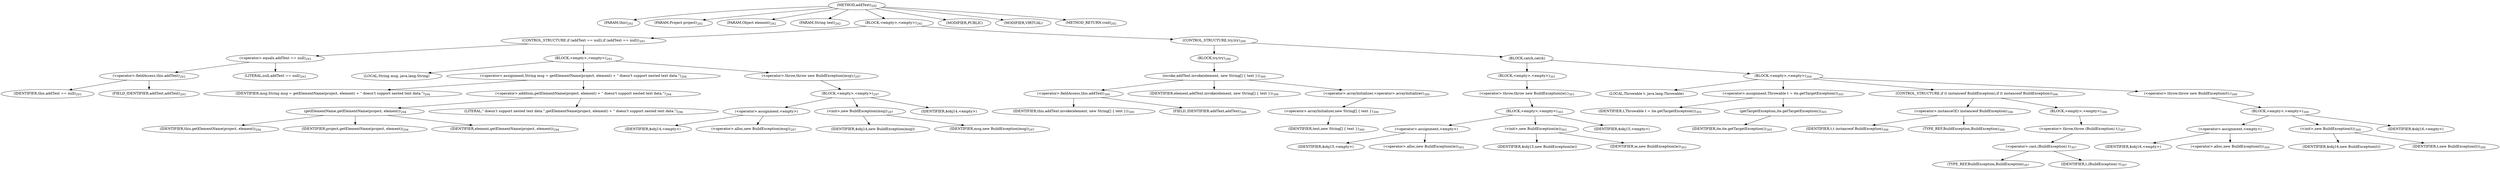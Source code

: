 digraph "addText" {  
"684" [label = <(METHOD,addText)<SUB>292</SUB>> ]
"17" [label = <(PARAM,this)<SUB>292</SUB>> ]
"685" [label = <(PARAM,Project project)<SUB>292</SUB>> ]
"686" [label = <(PARAM,Object element)<SUB>292</SUB>> ]
"687" [label = <(PARAM,String text)<SUB>292</SUB>> ]
"688" [label = <(BLOCK,&lt;empty&gt;,&lt;empty&gt;)<SUB>292</SUB>> ]
"689" [label = <(CONTROL_STRUCTURE,if (addText == null),if (addText == null))<SUB>293</SUB>> ]
"690" [label = <(&lt;operator&gt;.equals,addText == null)<SUB>293</SUB>> ]
"691" [label = <(&lt;operator&gt;.fieldAccess,this.addText)<SUB>293</SUB>> ]
"692" [label = <(IDENTIFIER,this,addText == null)<SUB>293</SUB>> ]
"693" [label = <(FIELD_IDENTIFIER,addText,addText)<SUB>293</SUB>> ]
"694" [label = <(LITERAL,null,addText == null)<SUB>293</SUB>> ]
"695" [label = <(BLOCK,&lt;empty&gt;,&lt;empty&gt;)<SUB>293</SUB>> ]
"696" [label = <(LOCAL,String msg: java.lang.String)> ]
"697" [label = <(&lt;operator&gt;.assignment,String msg = getElementName(project, element) + &quot; doesn't support nested text data.&quot;)<SUB>294</SUB>> ]
"698" [label = <(IDENTIFIER,msg,String msg = getElementName(project, element) + &quot; doesn't support nested text data.&quot;)<SUB>294</SUB>> ]
"699" [label = <(&lt;operator&gt;.addition,getElementName(project, element) + &quot; doesn't support nested text data.&quot;)<SUB>294</SUB>> ]
"700" [label = <(getElementName,getElementName(project, element))<SUB>294</SUB>> ]
"16" [label = <(IDENTIFIER,this,getElementName(project, element))<SUB>294</SUB>> ]
"701" [label = <(IDENTIFIER,project,getElementName(project, element))<SUB>294</SUB>> ]
"702" [label = <(IDENTIFIER,element,getElementName(project, element))<SUB>294</SUB>> ]
"703" [label = <(LITERAL,&quot; doesn't support nested text data.&quot;,getElementName(project, element) + &quot; doesn't support nested text data.&quot;)<SUB>296</SUB>> ]
"704" [label = <(&lt;operator&gt;.throw,throw new BuildException(msg);)<SUB>297</SUB>> ]
"705" [label = <(BLOCK,&lt;empty&gt;,&lt;empty&gt;)<SUB>297</SUB>> ]
"706" [label = <(&lt;operator&gt;.assignment,&lt;empty&gt;)> ]
"707" [label = <(IDENTIFIER,$obj14,&lt;empty&gt;)> ]
"708" [label = <(&lt;operator&gt;.alloc,new BuildException(msg))<SUB>297</SUB>> ]
"709" [label = <(&lt;init&gt;,new BuildException(msg))<SUB>297</SUB>> ]
"710" [label = <(IDENTIFIER,$obj14,new BuildException(msg))> ]
"711" [label = <(IDENTIFIER,msg,new BuildException(msg))<SUB>297</SUB>> ]
"712" [label = <(IDENTIFIER,$obj14,&lt;empty&gt;)> ]
"713" [label = <(CONTROL_STRUCTURE,try,try)<SUB>299</SUB>> ]
"714" [label = <(BLOCK,try,try)<SUB>299</SUB>> ]
"715" [label = <(invoke,addText.invoke(element, new String[] { text }))<SUB>300</SUB>> ]
"716" [label = <(&lt;operator&gt;.fieldAccess,this.addText)<SUB>300</SUB>> ]
"717" [label = <(IDENTIFIER,this,addText.invoke(element, new String[] { text }))<SUB>300</SUB>> ]
"718" [label = <(FIELD_IDENTIFIER,addText,addText)<SUB>300</SUB>> ]
"719" [label = <(IDENTIFIER,element,addText.invoke(element, new String[] { text }))<SUB>300</SUB>> ]
"720" [label = <(&lt;operator&gt;.arrayInitializer,&lt;operator&gt;.arrayInitializer)<SUB>300</SUB>> ]
"721" [label = <(&lt;operator&gt;.arrayInitializer,new String[] { text })<SUB>300</SUB>> ]
"722" [label = <(IDENTIFIER,text,new String[] { text })<SUB>300</SUB>> ]
"723" [label = <(BLOCK,catch,catch)> ]
"724" [label = <(BLOCK,&lt;empty&gt;,&lt;empty&gt;)<SUB>301</SUB>> ]
"725" [label = <(&lt;operator&gt;.throw,throw new BuildException(ie);)<SUB>303</SUB>> ]
"726" [label = <(BLOCK,&lt;empty&gt;,&lt;empty&gt;)<SUB>303</SUB>> ]
"727" [label = <(&lt;operator&gt;.assignment,&lt;empty&gt;)> ]
"728" [label = <(IDENTIFIER,$obj15,&lt;empty&gt;)> ]
"729" [label = <(&lt;operator&gt;.alloc,new BuildException(ie))<SUB>303</SUB>> ]
"730" [label = <(&lt;init&gt;,new BuildException(ie))<SUB>303</SUB>> ]
"731" [label = <(IDENTIFIER,$obj15,new BuildException(ie))> ]
"732" [label = <(IDENTIFIER,ie,new BuildException(ie))<SUB>303</SUB>> ]
"733" [label = <(IDENTIFIER,$obj15,&lt;empty&gt;)> ]
"734" [label = <(BLOCK,&lt;empty&gt;,&lt;empty&gt;)<SUB>304</SUB>> ]
"735" [label = <(LOCAL,Throwable t: java.lang.Throwable)> ]
"736" [label = <(&lt;operator&gt;.assignment,Throwable t = ite.getTargetException())<SUB>305</SUB>> ]
"737" [label = <(IDENTIFIER,t,Throwable t = ite.getTargetException())<SUB>305</SUB>> ]
"738" [label = <(getTargetException,ite.getTargetException())<SUB>305</SUB>> ]
"739" [label = <(IDENTIFIER,ite,ite.getTargetException())<SUB>305</SUB>> ]
"740" [label = <(CONTROL_STRUCTURE,if (t instanceof BuildException),if (t instanceof BuildException))<SUB>306</SUB>> ]
"741" [label = <(&lt;operator&gt;.instanceOf,t instanceof BuildException)<SUB>306</SUB>> ]
"742" [label = <(IDENTIFIER,t,t instanceof BuildException)<SUB>306</SUB>> ]
"743" [label = <(TYPE_REF,BuildException,BuildException)<SUB>306</SUB>> ]
"744" [label = <(BLOCK,&lt;empty&gt;,&lt;empty&gt;)<SUB>306</SUB>> ]
"745" [label = <(&lt;operator&gt;.throw,throw (BuildException) t;)<SUB>307</SUB>> ]
"746" [label = <(&lt;operator&gt;.cast,(BuildException) t)<SUB>307</SUB>> ]
"747" [label = <(TYPE_REF,BuildException,BuildException)<SUB>307</SUB>> ]
"748" [label = <(IDENTIFIER,t,(BuildException) t)<SUB>307</SUB>> ]
"749" [label = <(&lt;operator&gt;.throw,throw new BuildException(t);)<SUB>309</SUB>> ]
"750" [label = <(BLOCK,&lt;empty&gt;,&lt;empty&gt;)<SUB>309</SUB>> ]
"751" [label = <(&lt;operator&gt;.assignment,&lt;empty&gt;)> ]
"752" [label = <(IDENTIFIER,$obj16,&lt;empty&gt;)> ]
"753" [label = <(&lt;operator&gt;.alloc,new BuildException(t))<SUB>309</SUB>> ]
"754" [label = <(&lt;init&gt;,new BuildException(t))<SUB>309</SUB>> ]
"755" [label = <(IDENTIFIER,$obj16,new BuildException(t))> ]
"756" [label = <(IDENTIFIER,t,new BuildException(t))<SUB>309</SUB>> ]
"757" [label = <(IDENTIFIER,$obj16,&lt;empty&gt;)> ]
"758" [label = <(MODIFIER,PUBLIC)> ]
"759" [label = <(MODIFIER,VIRTUAL)> ]
"760" [label = <(METHOD_RETURN,void)<SUB>292</SUB>> ]
  "684" -> "17" 
  "684" -> "685" 
  "684" -> "686" 
  "684" -> "687" 
  "684" -> "688" 
  "684" -> "758" 
  "684" -> "759" 
  "684" -> "760" 
  "688" -> "689" 
  "688" -> "713" 
  "689" -> "690" 
  "689" -> "695" 
  "690" -> "691" 
  "690" -> "694" 
  "691" -> "692" 
  "691" -> "693" 
  "695" -> "696" 
  "695" -> "697" 
  "695" -> "704" 
  "697" -> "698" 
  "697" -> "699" 
  "699" -> "700" 
  "699" -> "703" 
  "700" -> "16" 
  "700" -> "701" 
  "700" -> "702" 
  "704" -> "705" 
  "705" -> "706" 
  "705" -> "709" 
  "705" -> "712" 
  "706" -> "707" 
  "706" -> "708" 
  "709" -> "710" 
  "709" -> "711" 
  "713" -> "714" 
  "713" -> "723" 
  "714" -> "715" 
  "715" -> "716" 
  "715" -> "719" 
  "715" -> "720" 
  "716" -> "717" 
  "716" -> "718" 
  "720" -> "721" 
  "721" -> "722" 
  "723" -> "724" 
  "723" -> "734" 
  "724" -> "725" 
  "725" -> "726" 
  "726" -> "727" 
  "726" -> "730" 
  "726" -> "733" 
  "727" -> "728" 
  "727" -> "729" 
  "730" -> "731" 
  "730" -> "732" 
  "734" -> "735" 
  "734" -> "736" 
  "734" -> "740" 
  "734" -> "749" 
  "736" -> "737" 
  "736" -> "738" 
  "738" -> "739" 
  "740" -> "741" 
  "740" -> "744" 
  "741" -> "742" 
  "741" -> "743" 
  "744" -> "745" 
  "745" -> "746" 
  "746" -> "747" 
  "746" -> "748" 
  "749" -> "750" 
  "750" -> "751" 
  "750" -> "754" 
  "750" -> "757" 
  "751" -> "752" 
  "751" -> "753" 
  "754" -> "755" 
  "754" -> "756" 
}
